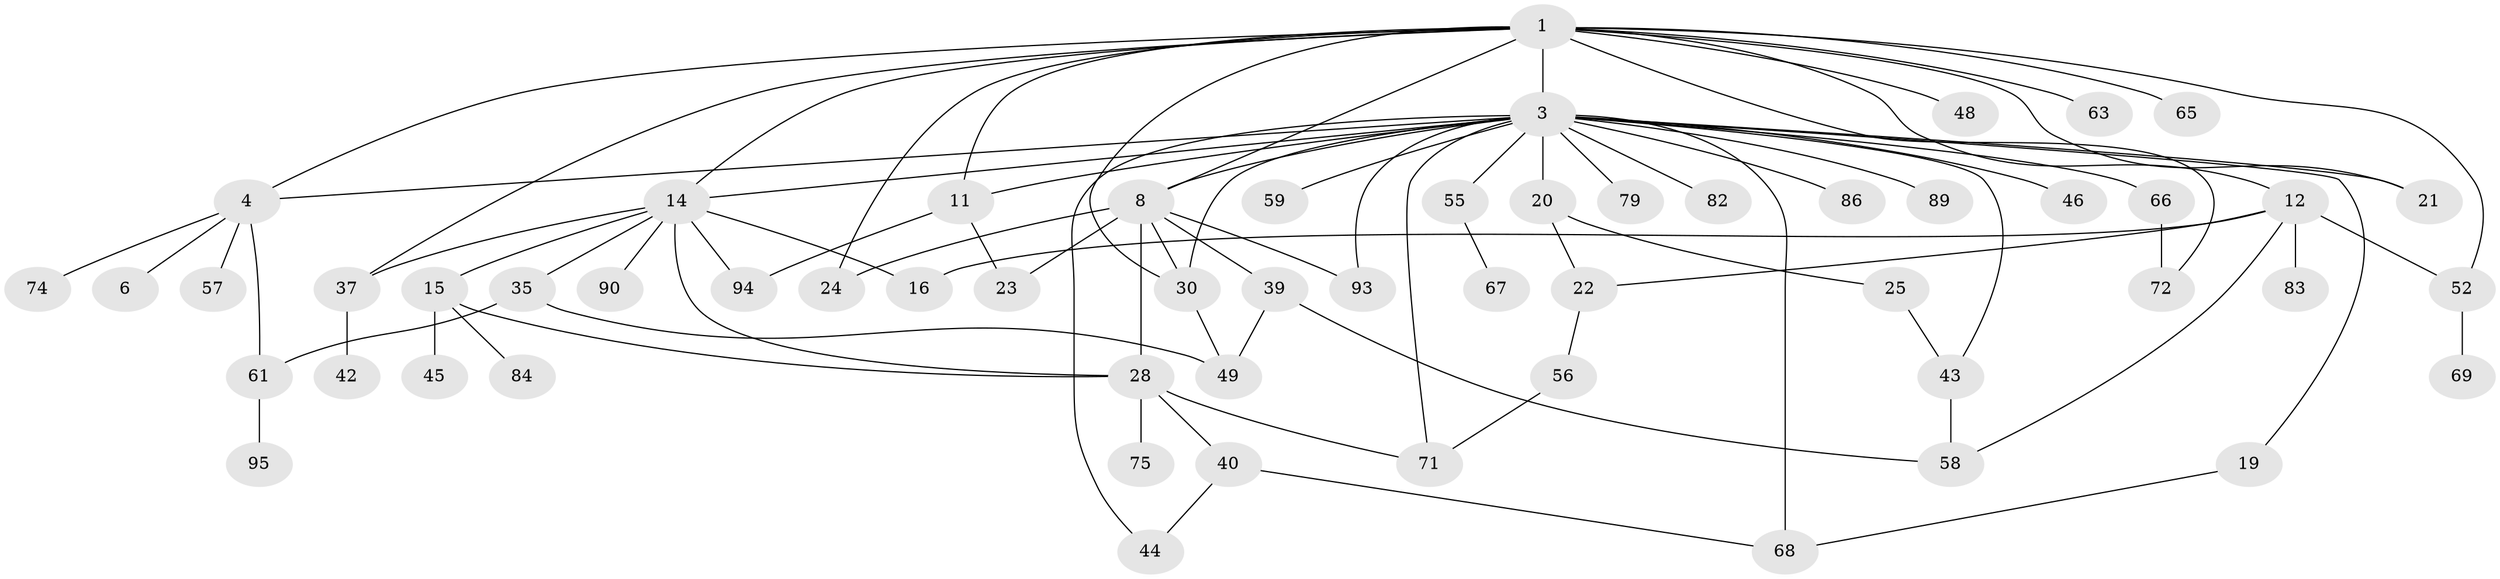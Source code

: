// original degree distribution, {3: 0.19791666666666666, 8: 0.020833333333333332, 5: 0.041666666666666664, 4: 0.11458333333333333, 1: 0.25, 6: 0.052083333333333336, 9: 0.010416666666666666, 2: 0.3125}
// Generated by graph-tools (version 1.1) at 2025/16/03/04/25 18:16:47]
// undirected, 57 vertices, 85 edges
graph export_dot {
graph [start="1"]
  node [color=gray90,style=filled];
  1 [super="+36+2+5"];
  3 [super="+9+47"];
  4 [super="+27"];
  6;
  8 [super="+17"];
  11;
  12 [super="+80+38"];
  14;
  15;
  16 [super="+91"];
  19 [super="+54"];
  20 [super="+92"];
  21;
  22;
  23;
  24;
  25 [super="+51"];
  28 [super="+76+60"];
  30 [super="+77"];
  35 [super="+78"];
  37;
  39;
  40 [super="+41+96"];
  42;
  43 [super="+53"];
  44;
  45;
  46 [super="+50"];
  48;
  49;
  52;
  55;
  56;
  57 [super="+62"];
  58 [super="+81"];
  59;
  61;
  63 [super="+70+87"];
  65;
  66;
  67;
  68;
  69;
  71;
  72;
  74;
  75;
  79;
  82;
  83;
  84;
  86;
  89;
  90;
  93;
  94;
  95;
  1 -- 48;
  1 -- 30;
  1 -- 63;
  1 -- 65;
  1 -- 3 [weight=5];
  1 -- 52;
  1 -- 21;
  1 -- 14;
  1 -- 4;
  1 -- 37;
  1 -- 8;
  1 -- 72;
  1 -- 11;
  1 -- 12;
  1 -- 24;
  3 -- 4;
  3 -- 21;
  3 -- 66;
  3 -- 68;
  3 -- 71;
  3 -- 8;
  3 -- 11;
  3 -- 14;
  3 -- 79;
  3 -- 82;
  3 -- 19;
  3 -- 20 [weight=2];
  3 -- 86;
  3 -- 93;
  3 -- 30;
  3 -- 43;
  3 -- 44;
  3 -- 46;
  3 -- 55;
  3 -- 59;
  3 -- 89;
  4 -- 6;
  4 -- 61;
  4 -- 57;
  4 -- 74;
  8 -- 39;
  8 -- 30;
  8 -- 23;
  8 -- 28;
  8 -- 93;
  8 -- 24;
  11 -- 94;
  11 -- 23;
  12 -- 52;
  12 -- 83;
  12 -- 58;
  12 -- 16;
  12 -- 22;
  14 -- 15;
  14 -- 16;
  14 -- 28;
  14 -- 35;
  14 -- 90;
  14 -- 94;
  14 -- 37;
  15 -- 45;
  15 -- 84;
  15 -- 28;
  19 -- 68;
  20 -- 22;
  20 -- 25;
  22 -- 56;
  25 -- 43;
  28 -- 40;
  28 -- 75;
  28 -- 71;
  30 -- 49;
  35 -- 49;
  35 -- 61;
  37 -- 42;
  39 -- 49;
  39 -- 58;
  40 -- 44;
  40 -- 68;
  43 -- 58 [weight=2];
  52 -- 69;
  55 -- 67;
  56 -- 71;
  61 -- 95;
  66 -- 72;
}
